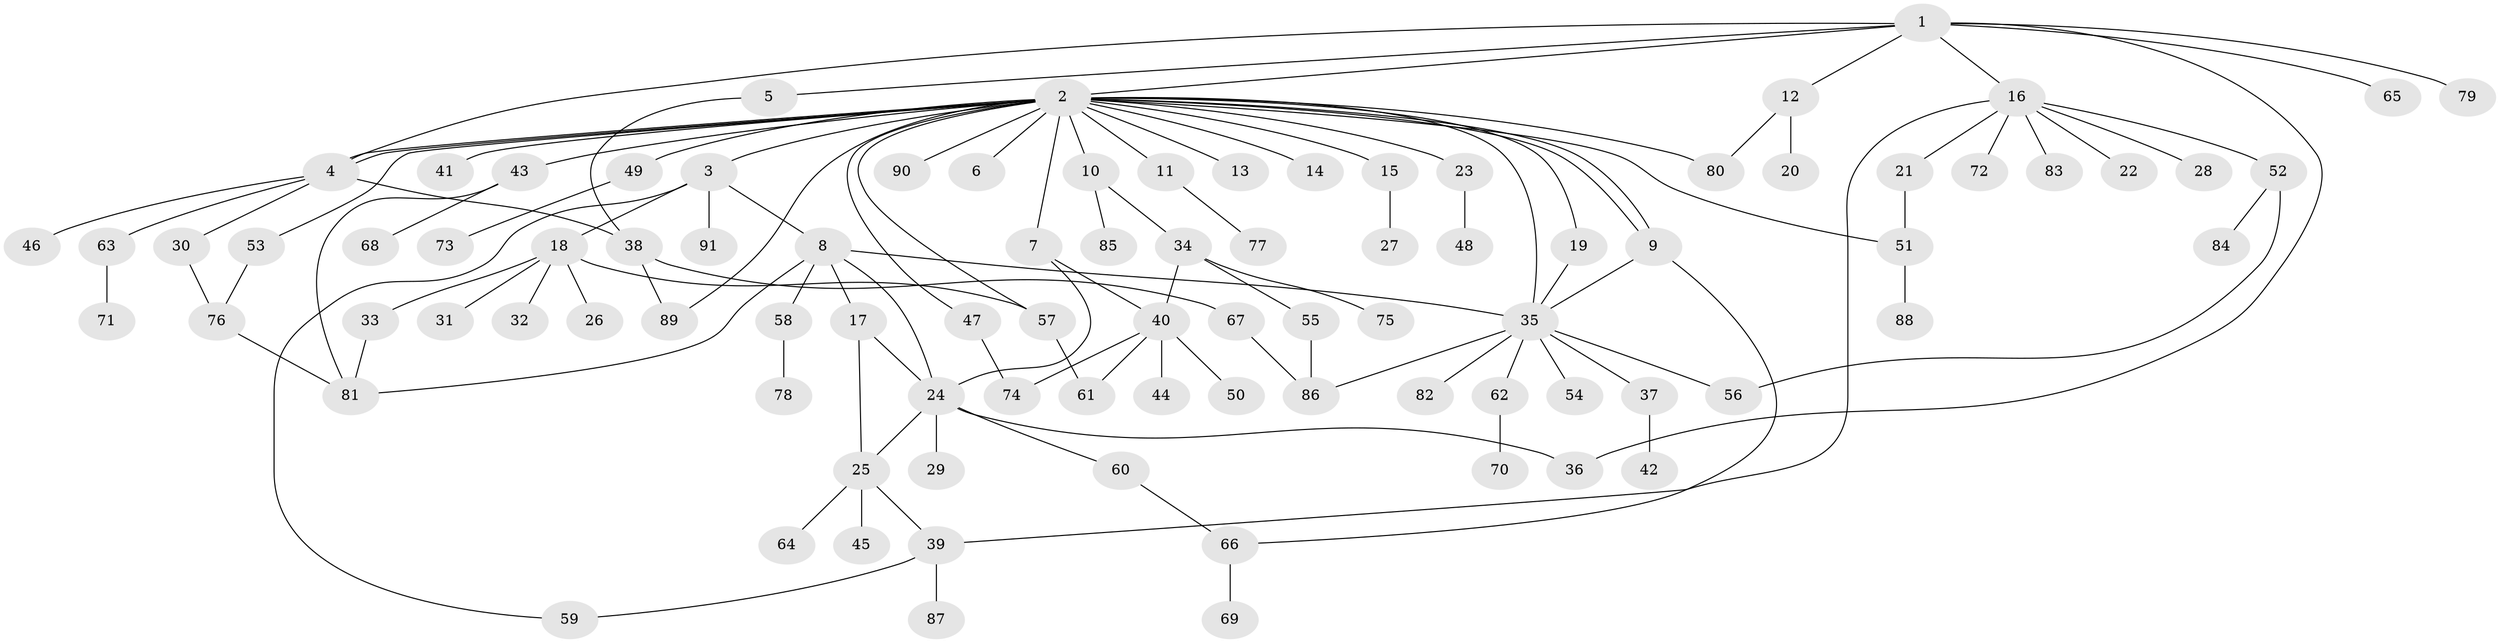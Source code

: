 // Generated by graph-tools (version 1.1) at 2025/11/02/27/25 16:11:10]
// undirected, 91 vertices, 118 edges
graph export_dot {
graph [start="1"]
  node [color=gray90,style=filled];
  1;
  2;
  3;
  4;
  5;
  6;
  7;
  8;
  9;
  10;
  11;
  12;
  13;
  14;
  15;
  16;
  17;
  18;
  19;
  20;
  21;
  22;
  23;
  24;
  25;
  26;
  27;
  28;
  29;
  30;
  31;
  32;
  33;
  34;
  35;
  36;
  37;
  38;
  39;
  40;
  41;
  42;
  43;
  44;
  45;
  46;
  47;
  48;
  49;
  50;
  51;
  52;
  53;
  54;
  55;
  56;
  57;
  58;
  59;
  60;
  61;
  62;
  63;
  64;
  65;
  66;
  67;
  68;
  69;
  70;
  71;
  72;
  73;
  74;
  75;
  76;
  77;
  78;
  79;
  80;
  81;
  82;
  83;
  84;
  85;
  86;
  87;
  88;
  89;
  90;
  91;
  1 -- 2;
  1 -- 4;
  1 -- 5;
  1 -- 12;
  1 -- 16;
  1 -- 36;
  1 -- 65;
  1 -- 79;
  2 -- 3;
  2 -- 4;
  2 -- 4;
  2 -- 6;
  2 -- 7;
  2 -- 9;
  2 -- 9;
  2 -- 10;
  2 -- 11;
  2 -- 13;
  2 -- 14;
  2 -- 15;
  2 -- 19;
  2 -- 23;
  2 -- 35;
  2 -- 41;
  2 -- 43;
  2 -- 47;
  2 -- 49;
  2 -- 51;
  2 -- 53;
  2 -- 57;
  2 -- 80;
  2 -- 89;
  2 -- 90;
  3 -- 8;
  3 -- 18;
  3 -- 59;
  3 -- 91;
  4 -- 30;
  4 -- 38;
  4 -- 46;
  4 -- 63;
  5 -- 38;
  7 -- 24;
  7 -- 40;
  8 -- 17;
  8 -- 24;
  8 -- 35;
  8 -- 58;
  8 -- 81;
  9 -- 35;
  9 -- 66;
  10 -- 34;
  10 -- 85;
  11 -- 77;
  12 -- 20;
  12 -- 80;
  15 -- 27;
  16 -- 21;
  16 -- 22;
  16 -- 28;
  16 -- 39;
  16 -- 52;
  16 -- 72;
  16 -- 83;
  17 -- 24;
  17 -- 25;
  18 -- 26;
  18 -- 31;
  18 -- 32;
  18 -- 33;
  18 -- 57;
  19 -- 35;
  21 -- 51;
  23 -- 48;
  24 -- 25;
  24 -- 29;
  24 -- 36;
  24 -- 60;
  25 -- 39;
  25 -- 45;
  25 -- 64;
  30 -- 76;
  33 -- 81;
  34 -- 40;
  34 -- 55;
  34 -- 75;
  35 -- 37;
  35 -- 54;
  35 -- 56;
  35 -- 62;
  35 -- 82;
  35 -- 86;
  37 -- 42;
  38 -- 67;
  38 -- 89;
  39 -- 59;
  39 -- 87;
  40 -- 44;
  40 -- 50;
  40 -- 61;
  40 -- 74;
  43 -- 68;
  43 -- 81;
  47 -- 74;
  49 -- 73;
  51 -- 88;
  52 -- 56;
  52 -- 84;
  53 -- 76;
  55 -- 86;
  57 -- 61;
  58 -- 78;
  60 -- 66;
  62 -- 70;
  63 -- 71;
  66 -- 69;
  67 -- 86;
  76 -- 81;
}
